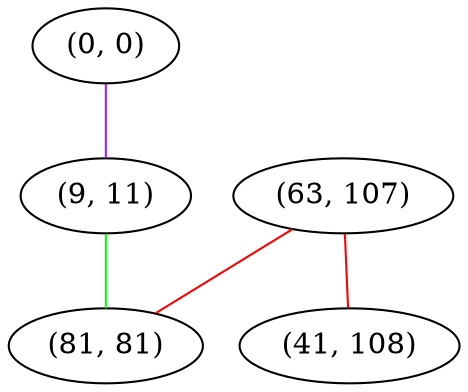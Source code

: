 graph "" {
"(0, 0)";
"(63, 107)";
"(9, 11)";
"(81, 81)";
"(41, 108)";
"(0, 0)" -- "(9, 11)"  [color=purple, key=0, weight=4];
"(63, 107)" -- "(81, 81)"  [color=red, key=0, weight=1];
"(63, 107)" -- "(41, 108)"  [color=red, key=0, weight=1];
"(9, 11)" -- "(81, 81)"  [color=green, key=0, weight=2];
}
